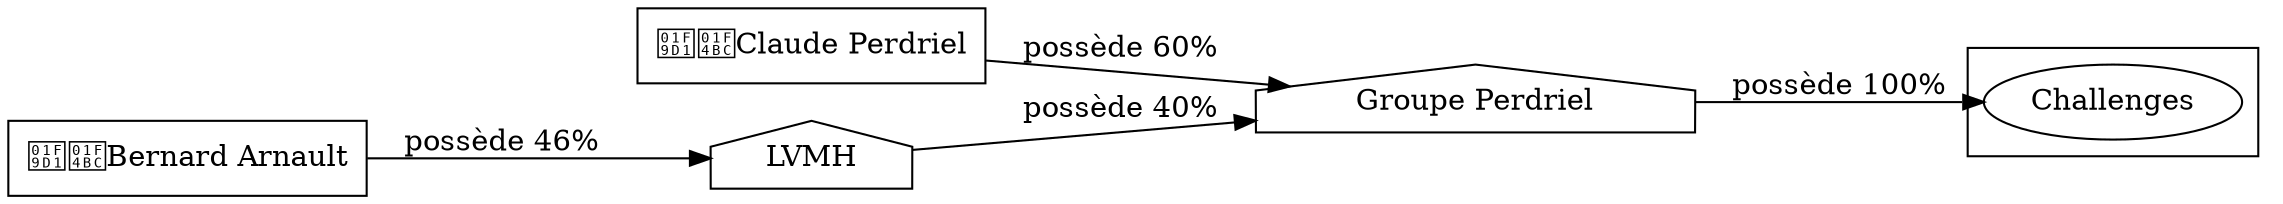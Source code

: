 digraph {
  rankdir=LR;
  subgraph roots {
    
      "claude-perdriel-1"[label="🧑‍💼Claude Perdriel" shape=box]
    
      "bernard-arnault-42"[label="🧑‍💼Bernard Arnault" shape=box]
    
  }

  
    "groupe-perdriel-3"[label="Groupe Perdriel" shape=house]
  
    "lvmh-43"[label="LVMH" shape=house]
  

  subgraph clusterLeaves {
    
      "challenges-6"[label="Challenges"]
    
  }

  
    "groupe-perdriel-3" -> "challenges-6" [
      label="possède 100%"
    ]
  
    "claude-perdriel-1" -> "groupe-perdriel-3" [
      label="possède 60%"
    ]
  
    "lvmh-43" -> "groupe-perdriel-3" [
      label="possède 40%"
    ]
  
    "bernard-arnault-42" -> "lvmh-43" [
      label="possède 46%"
    ]
  
}

